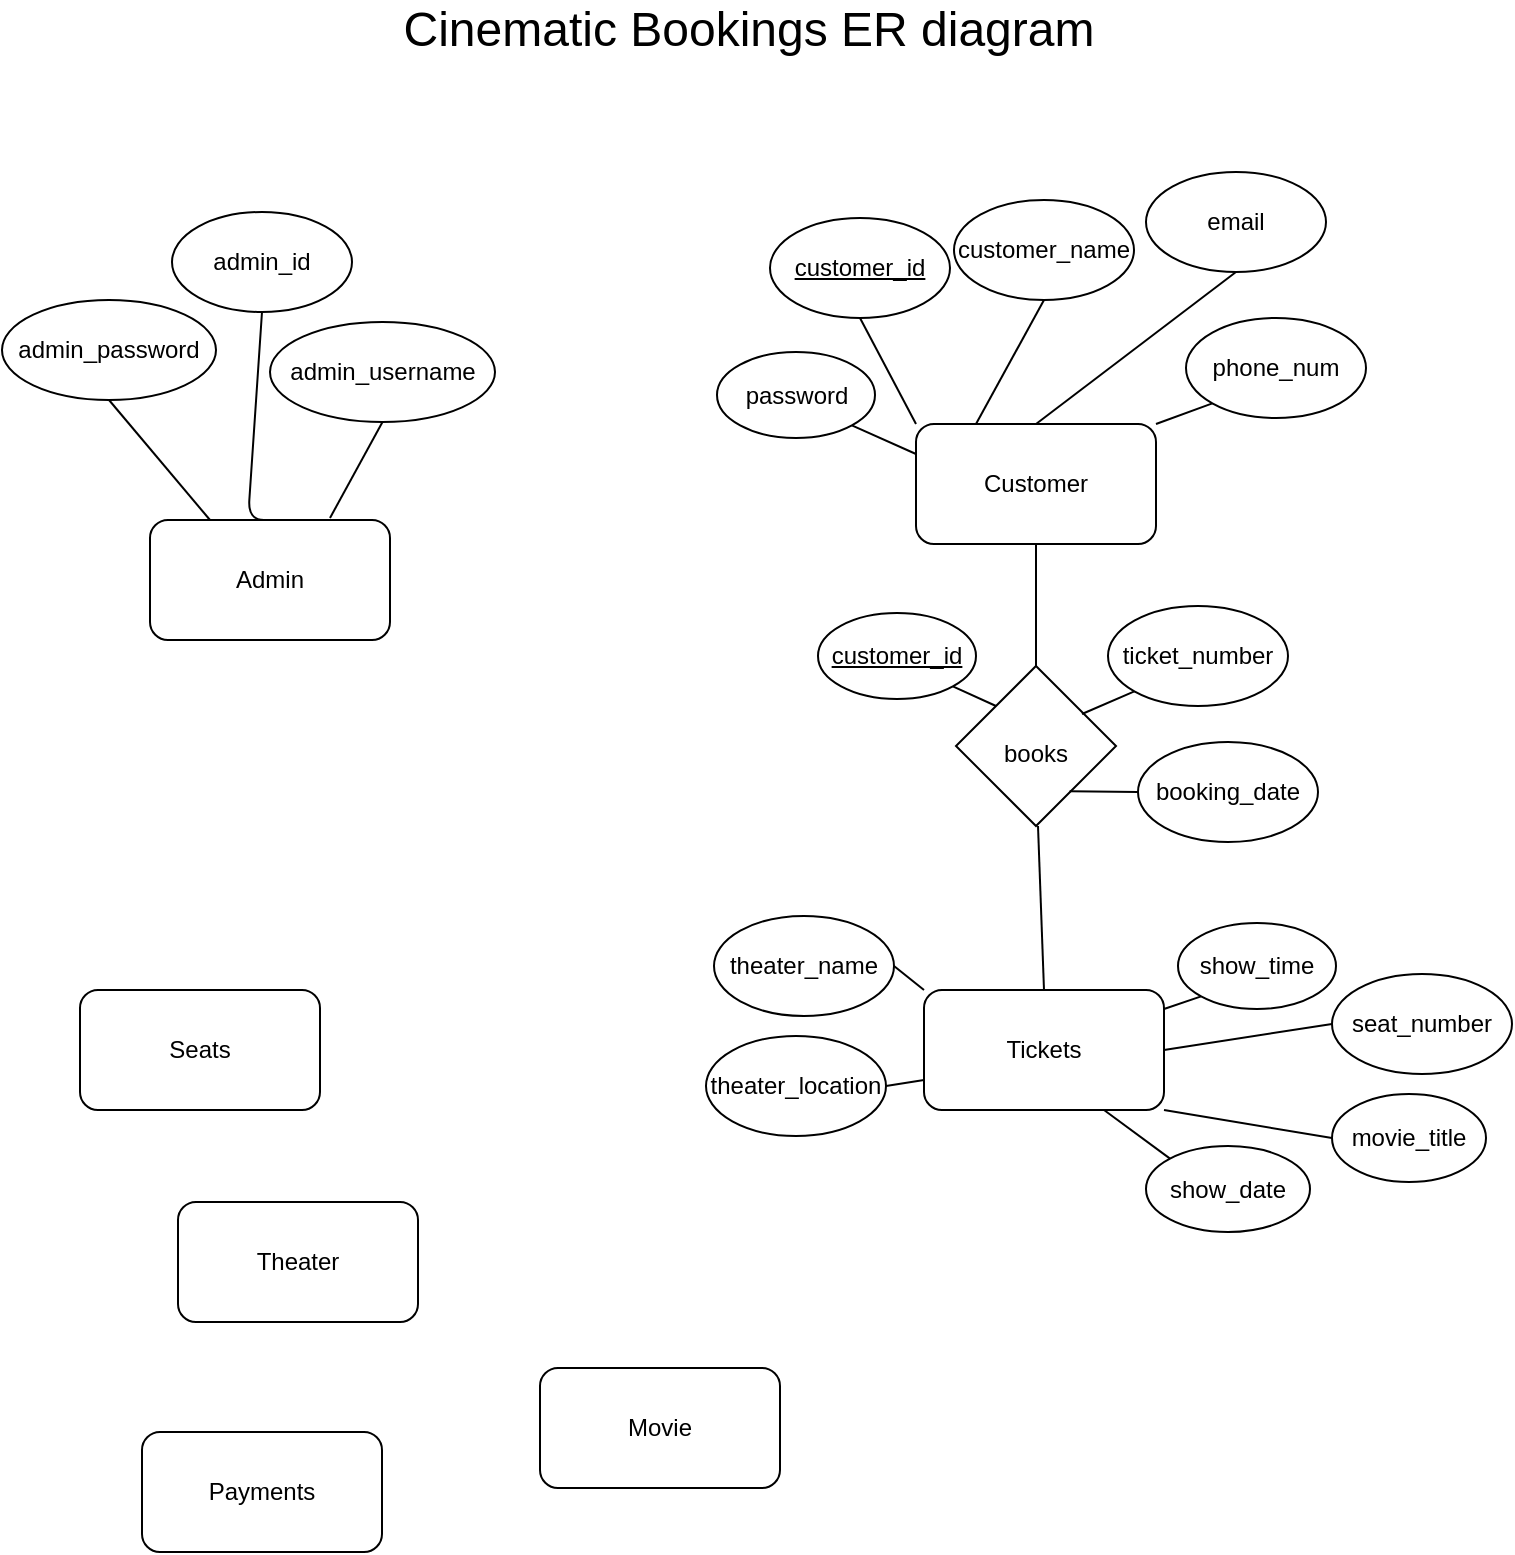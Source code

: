 <mxfile>
    <diagram id="JvLTreozWx3YtYBVGF-8" name="Page-1">
        <mxGraphModel dx="1208" dy="980" grid="0" gridSize="10" guides="1" tooltips="1" connect="1" arrows="1" fold="1" page="1" pageScale="1" pageWidth="850" pageHeight="1100" background="none" math="0" shadow="0">
            <root>
                <mxCell id="0"/>
                <mxCell id="1" parent="0"/>
                <mxCell id="38" style="edgeStyle=none;html=1;exitX=0.5;exitY=0;exitDx=0;exitDy=0;entryX=0.5;entryY=1;entryDx=0;entryDy=0;fontSize=12;startArrow=none;startFill=0;endArrow=none;endFill=0;" edge="1" parent="1" source="2" target="17">
                    <mxGeometry relative="1" as="geometry"/>
                </mxCell>
                <mxCell id="2" value="Customer" style="rounded=1;whiteSpace=wrap;html=1;" parent="1" vertex="1">
                    <mxGeometry x="509" y="259" width="120" height="60" as="geometry"/>
                </mxCell>
                <mxCell id="4" value="Admin" style="rounded=1;whiteSpace=wrap;html=1;" parent="1" vertex="1">
                    <mxGeometry x="126" y="307" width="120" height="60" as="geometry"/>
                </mxCell>
                <mxCell id="5" value="" style="endArrow=none;html=1;entryX=0.5;entryY=1;entryDx=0;entryDy=0;" parent="1" edge="1" target="6">
                    <mxGeometry width="50" height="50" relative="1" as="geometry">
                        <mxPoint x="191" y="307" as="sourcePoint"/>
                        <mxPoint x="236" y="257" as="targetPoint"/>
                        <Array as="points">
                            <mxPoint x="175" y="307"/>
                        </Array>
                    </mxGeometry>
                </mxCell>
                <mxCell id="6" value="admin_id" style="ellipse;whiteSpace=wrap;html=1;" parent="1" vertex="1">
                    <mxGeometry x="137" y="153" width="90" height="50" as="geometry"/>
                </mxCell>
                <mxCell id="7" value="" style="endArrow=none;html=1;entryX=0.5;entryY=1;entryDx=0;entryDy=0;" parent="1" edge="1" target="8">
                    <mxGeometry width="50" height="50" relative="1" as="geometry">
                        <mxPoint x="156" y="307" as="sourcePoint"/>
                        <mxPoint x="146" y="247" as="targetPoint"/>
                    </mxGeometry>
                </mxCell>
                <mxCell id="8" value="admin_password" style="ellipse;whiteSpace=wrap;html=1;" parent="1" vertex="1">
                    <mxGeometry x="52" y="197" width="107" height="50" as="geometry"/>
                </mxCell>
                <mxCell id="47" style="edgeStyle=none;html=1;exitX=1;exitY=1;exitDx=0;exitDy=0;entryX=0;entryY=0.5;entryDx=0;entryDy=0;fontSize=12;startArrow=none;startFill=0;endArrow=none;endFill=0;" edge="1" parent="1" source="9" target="20">
                    <mxGeometry relative="1" as="geometry"/>
                </mxCell>
                <mxCell id="9" value="Tickets" style="rounded=1;whiteSpace=wrap;html=1;" parent="1" vertex="1">
                    <mxGeometry x="513" y="542" width="120" height="60" as="geometry"/>
                </mxCell>
                <mxCell id="13" value="&lt;u&gt;customer_id&lt;/u&gt;" style="ellipse;whiteSpace=wrap;html=1;" parent="1" vertex="1">
                    <mxGeometry x="436" y="156" width="90" height="50" as="geometry"/>
                </mxCell>
                <mxCell id="14" value="customer_name" style="ellipse;whiteSpace=wrap;html=1;" parent="1" vertex="1">
                    <mxGeometry x="528" y="147" width="90" height="50" as="geometry"/>
                </mxCell>
                <mxCell id="15" value="&lt;font style=&quot;font-size: 24px&quot;&gt;Cinematic Bookings ER diagram&lt;/font&gt;" style="text;html=1;strokeColor=none;fillColor=none;align=center;verticalAlign=middle;whiteSpace=wrap;rounded=0;" vertex="1" parent="1">
                    <mxGeometry x="242" y="47" width="367" height="30" as="geometry"/>
                </mxCell>
                <mxCell id="17" value="email" style="ellipse;whiteSpace=wrap;html=1;" vertex="1" parent="1">
                    <mxGeometry x="624" y="133" width="90" height="50" as="geometry"/>
                </mxCell>
                <mxCell id="18" value="admin_username" style="ellipse;whiteSpace=wrap;html=1;" vertex="1" parent="1">
                    <mxGeometry x="186" y="208" width="112.5" height="50" as="geometry"/>
                </mxCell>
                <mxCell id="52" style="edgeStyle=none;html=1;exitX=0;exitY=0;exitDx=0;exitDy=0;entryX=1;entryY=1;entryDx=0;entryDy=0;fontSize=12;startArrow=none;startFill=0;endArrow=none;endFill=0;" edge="1" parent="1" source="19" target="50">
                    <mxGeometry relative="1" as="geometry"/>
                </mxCell>
                <mxCell id="19" value="&lt;span style=&quot;font-size: 12px&quot;&gt;books&lt;/span&gt;" style="rhombus;whiteSpace=wrap;html=1;fontSize=24;" vertex="1" parent="1">
                    <mxGeometry x="529" y="380" width="80" height="80" as="geometry"/>
                </mxCell>
                <mxCell id="20" value="movie_title" style="ellipse;whiteSpace=wrap;html=1;" vertex="1" parent="1">
                    <mxGeometry x="717" y="594" width="77" height="44" as="geometry"/>
                </mxCell>
                <mxCell id="46" style="edgeStyle=none;html=1;exitX=0;exitY=1;exitDx=0;exitDy=0;fontSize=12;startArrow=none;startFill=0;endArrow=none;endFill=0;" edge="1" parent="1" source="21" target="9">
                    <mxGeometry relative="1" as="geometry"/>
                </mxCell>
                <mxCell id="21" value="show_time" style="ellipse;whiteSpace=wrap;html=1;" vertex="1" parent="1">
                    <mxGeometry x="640" y="508.5" width="79" height="43" as="geometry"/>
                </mxCell>
                <mxCell id="22" value="ticket_number" style="ellipse;whiteSpace=wrap;html=1;" vertex="1" parent="1">
                    <mxGeometry x="605" y="350" width="90" height="50" as="geometry"/>
                </mxCell>
                <mxCell id="44" style="edgeStyle=none;html=1;exitX=0;exitY=0;exitDx=0;exitDy=0;entryX=0.75;entryY=1;entryDx=0;entryDy=0;fontSize=12;startArrow=none;startFill=0;endArrow=none;endFill=0;" edge="1" parent="1" source="23" target="9">
                    <mxGeometry relative="1" as="geometry"/>
                </mxCell>
                <mxCell id="23" value="show_date" style="ellipse;whiteSpace=wrap;html=1;" vertex="1" parent="1">
                    <mxGeometry x="624" y="620" width="82" height="43" as="geometry"/>
                </mxCell>
                <mxCell id="45" style="edgeStyle=none;html=1;exitX=0;exitY=0.5;exitDx=0;exitDy=0;entryX=1;entryY=0.5;entryDx=0;entryDy=0;fontSize=12;startArrow=none;startFill=0;endArrow=none;endFill=0;" edge="1" parent="1" source="24" target="9">
                    <mxGeometry relative="1" as="geometry"/>
                </mxCell>
                <mxCell id="24" value="seat_number" style="ellipse;whiteSpace=wrap;html=1;" vertex="1" parent="1">
                    <mxGeometry x="717" y="534" width="90" height="50" as="geometry"/>
                </mxCell>
                <mxCell id="41" style="edgeStyle=none;html=1;exitX=1;exitY=0.5;exitDx=0;exitDy=0;entryX=0;entryY=0.75;entryDx=0;entryDy=0;fontSize=12;startArrow=none;startFill=0;endArrow=none;endFill=0;" edge="1" parent="1" source="25" target="9">
                    <mxGeometry relative="1" as="geometry"/>
                </mxCell>
                <mxCell id="25" value="theater_location" style="ellipse;whiteSpace=wrap;html=1;" vertex="1" parent="1">
                    <mxGeometry x="404" y="565" width="90" height="50" as="geometry"/>
                </mxCell>
                <mxCell id="40" style="edgeStyle=none;html=1;exitX=1;exitY=0.5;exitDx=0;exitDy=0;entryX=0;entryY=0;entryDx=0;entryDy=0;fontSize=12;startArrow=none;startFill=0;endArrow=none;endFill=0;" edge="1" parent="1" source="26" target="9">
                    <mxGeometry relative="1" as="geometry"/>
                </mxCell>
                <mxCell id="26" value="theater_name" style="ellipse;whiteSpace=wrap;html=1;" vertex="1" parent="1">
                    <mxGeometry x="408" y="505" width="90" height="50" as="geometry"/>
                </mxCell>
                <mxCell id="39" style="edgeStyle=none;html=1;exitX=0;exitY=1;exitDx=0;exitDy=0;entryX=1;entryY=0;entryDx=0;entryDy=0;fontSize=12;startArrow=none;startFill=0;endArrow=none;endFill=0;" edge="1" parent="1" source="27" target="2">
                    <mxGeometry relative="1" as="geometry"/>
                </mxCell>
                <mxCell id="27" value="phone_num" style="ellipse;whiteSpace=wrap;html=1;" vertex="1" parent="1">
                    <mxGeometry x="644" y="206" width="90" height="50" as="geometry"/>
                </mxCell>
                <mxCell id="28" value="" style="endArrow=none;html=1;entryX=0.5;entryY=1;entryDx=0;entryDy=0;" edge="1" parent="1" target="2">
                    <mxGeometry width="50" height="50" relative="1" as="geometry">
                        <mxPoint x="569" y="380" as="sourcePoint"/>
                        <mxPoint x="589" y="330" as="targetPoint"/>
                    </mxGeometry>
                </mxCell>
                <mxCell id="29" value="" style="endArrow=none;html=1;exitX=0.5;exitY=0;exitDx=0;exitDy=0;" edge="1" parent="1" source="9">
                    <mxGeometry width="50" height="50" relative="1" as="geometry">
                        <mxPoint x="540" y="500" as="sourcePoint"/>
                        <mxPoint x="570" y="460" as="targetPoint"/>
                    </mxGeometry>
                </mxCell>
                <mxCell id="30" value="" style="endArrow=none;html=1;entryX=0;entryY=1;entryDx=0;entryDy=0;" edge="1" parent="1" target="22">
                    <mxGeometry width="50" height="50" relative="1" as="geometry">
                        <mxPoint x="592" y="404" as="sourcePoint"/>
                        <mxPoint x="612" y="354" as="targetPoint"/>
                    </mxGeometry>
                </mxCell>
                <mxCell id="31" value="booking_date" style="ellipse;whiteSpace=wrap;html=1;" vertex="1" parent="1">
                    <mxGeometry x="620" y="418" width="90" height="50" as="geometry"/>
                </mxCell>
                <mxCell id="32" value="" style="endArrow=none;html=1;entryX=0;entryY=0.5;entryDx=0;entryDy=0;" edge="1" parent="1" target="31">
                    <mxGeometry width="50" height="50" relative="1" as="geometry">
                        <mxPoint x="585.82" y="442.66" as="sourcePoint"/>
                        <mxPoint x="612.0" y="431.338" as="targetPoint"/>
                    </mxGeometry>
                </mxCell>
                <mxCell id="33" value="" style="endArrow=none;html=1;entryX=0.5;entryY=1;entryDx=0;entryDy=0;" edge="1" parent="1" target="18">
                    <mxGeometry width="50" height="50" relative="1" as="geometry">
                        <mxPoint x="216" y="306" as="sourcePoint"/>
                        <mxPoint x="228" y="217" as="targetPoint"/>
                        <Array as="points"/>
                    </mxGeometry>
                </mxCell>
                <mxCell id="35" value="" style="endArrow=none;html=1;entryX=0.5;entryY=1;entryDx=0;entryDy=0;exitX=0;exitY=0;exitDx=0;exitDy=0;" edge="1" parent="1" source="2" target="13">
                    <mxGeometry width="50" height="50" relative="1" as="geometry">
                        <mxPoint x="447.5" y="343" as="sourcePoint"/>
                        <mxPoint x="474.5" y="243" as="targetPoint"/>
                        <Array as="points"/>
                    </mxGeometry>
                </mxCell>
                <mxCell id="36" value="" style="endArrow=none;html=1;entryX=0.5;entryY=1;entryDx=0;entryDy=0;exitX=0.25;exitY=0;exitDx=0;exitDy=0;" edge="1" parent="1" source="2" target="14">
                    <mxGeometry width="50" height="50" relative="1" as="geometry">
                        <mxPoint x="553" y="259" as="sourcePoint"/>
                        <mxPoint x="571" y="207" as="targetPoint"/>
                        <Array as="points"/>
                    </mxGeometry>
                </mxCell>
                <mxCell id="49" style="edgeStyle=none;html=1;exitX=1;exitY=1;exitDx=0;exitDy=0;entryX=0;entryY=0.25;entryDx=0;entryDy=0;fontSize=12;startArrow=none;startFill=0;endArrow=none;endFill=0;" edge="1" parent="1" source="48" target="2">
                    <mxGeometry relative="1" as="geometry"/>
                </mxCell>
                <mxCell id="48" value="password" style="ellipse;whiteSpace=wrap;html=1;" vertex="1" parent="1">
                    <mxGeometry x="409.5" y="223" width="79" height="43" as="geometry"/>
                </mxCell>
                <mxCell id="50" value="&lt;u&gt;customer_id&lt;/u&gt;" style="ellipse;whiteSpace=wrap;html=1;" vertex="1" parent="1">
                    <mxGeometry x="460" y="353.5" width="79" height="43" as="geometry"/>
                </mxCell>
                <mxCell id="53" value="Seats" style="rounded=1;whiteSpace=wrap;html=1;" vertex="1" parent="1">
                    <mxGeometry x="91" y="542" width="120" height="60" as="geometry"/>
                </mxCell>
                <mxCell id="54" value="Theater" style="rounded=1;whiteSpace=wrap;html=1;" vertex="1" parent="1">
                    <mxGeometry x="140" y="648" width="120" height="60" as="geometry"/>
                </mxCell>
                <mxCell id="55" value="Movie" style="rounded=1;whiteSpace=wrap;html=1;" vertex="1" parent="1">
                    <mxGeometry x="321" y="731" width="120" height="60" as="geometry"/>
                </mxCell>
                <mxCell id="56" value="Payments" style="rounded=1;whiteSpace=wrap;html=1;" vertex="1" parent="1">
                    <mxGeometry x="122" y="763" width="120" height="60" as="geometry"/>
                </mxCell>
            </root>
        </mxGraphModel>
    </diagram>
</mxfile>